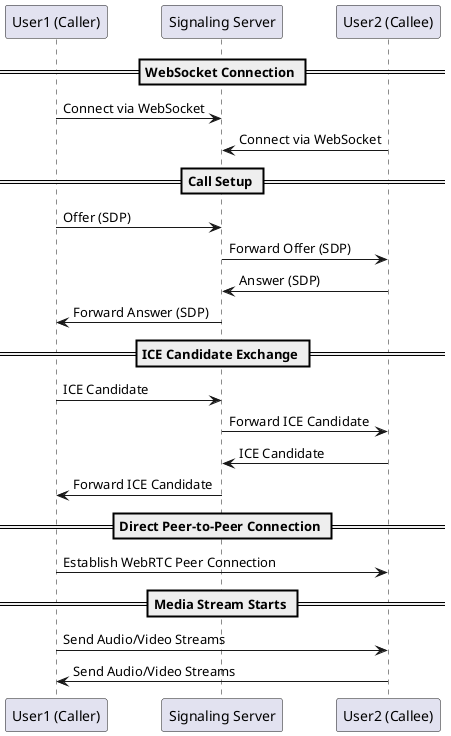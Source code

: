 @startuml
participant "User1 (Caller)" as User1
participant "Signaling Server" as Signaling
participant "User2 (Callee)" as User2

== WebSocket Connection ==
User1 -> Signaling: Connect via WebSocket
User2 -> Signaling: Connect via WebSocket

== Call Setup ==
User1 -> Signaling: Offer (SDP)
Signaling -> User2: Forward Offer (SDP)

User2 -> Signaling: Answer (SDP)
Signaling -> User1: Forward Answer (SDP)

== ICE Candidate Exchange ==
User1 -> Signaling: ICE Candidate
Signaling -> User2: Forward ICE Candidate

User2 -> Signaling: ICE Candidate
Signaling -> User1: Forward ICE Candidate

== Direct Peer-to-Peer Connection ==
User1 -> User2: Establish WebRTC Peer Connection

== Media Stream Starts ==
User1 -> User2: Send Audio/Video Streams
User2 -> User1: Send Audio/Video Streams
@enduml